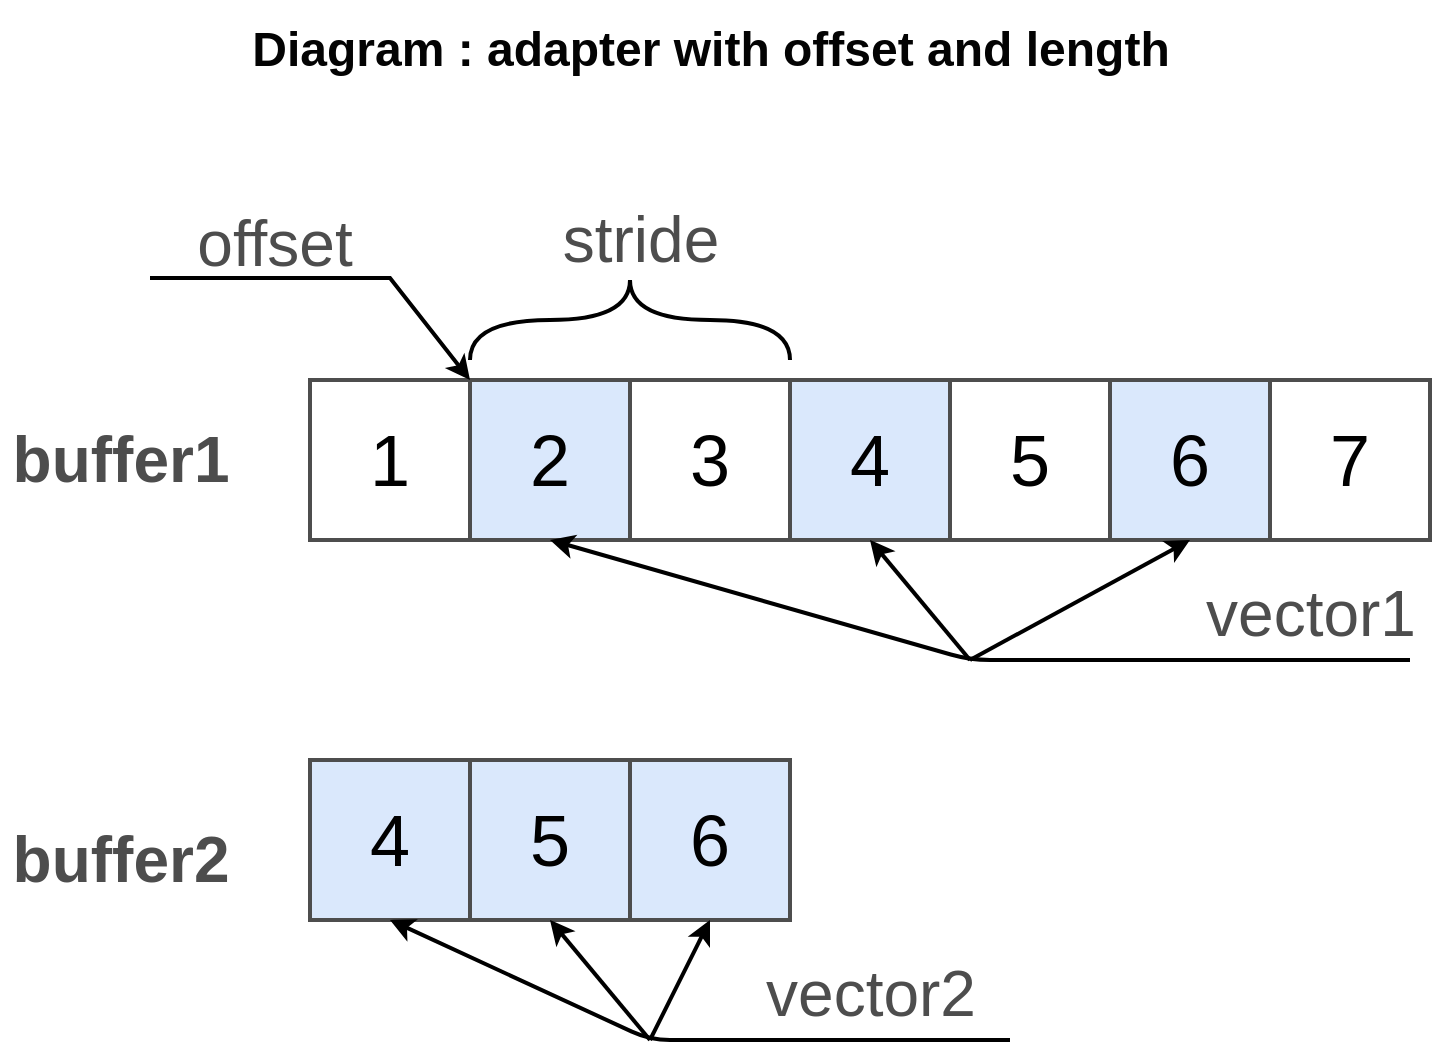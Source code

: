 <mxfile version="9.1.0" type="device" pages="3" userAgent="Mozilla/5.0 (Windows NT 10.0; Win64; x64) AppleWebKit/537.36 (KHTML, like Gecko) Atom/1.45.0 Chrome/69.0.35.128 Electron/4.2.7 Safari/537.36" editor="www.draw.io"><diagram id="aTM8LPScuUAz38lEN0Za" name="FromRangeAndStride"><mxGraphModel dx="652" dy="628" grid="1" gridSize="10" guides="1" tooltips="1" connect="1" arrows="1" fold="1" page="1" pageScale="1" pageWidth="850" pageHeight="1100" background="#ffffff" math="0" shadow="0"><root><mxCell id="0"/><mxCell id="1" parent="0"/><mxCell id="53pj-5W00oCU04HnvwH--1" value="1" style="whiteSpace=wrap;html=1;aspect=fixed;strokeWidth=2;fontSize=36;strokeColor=#4D4D4D;" parent="1" vertex="1"><mxGeometry x="200" y="200" width="80" height="80" as="geometry"/></mxCell><mxCell id="53pj-5W00oCU04HnvwH--2" value="2" style="whiteSpace=wrap;html=1;aspect=fixed;strokeWidth=2;fontSize=36;fillColor=#dae8fc;strokeColor=#4D4D4D;" parent="1" vertex="1"><mxGeometry x="280" y="200" width="80" height="80" as="geometry"/></mxCell><mxCell id="53pj-5W00oCU04HnvwH--3" value="3" style="whiteSpace=wrap;html=1;aspect=fixed;strokeWidth=2;fontSize=36;strokeColor=#4D4D4D;" parent="1" vertex="1"><mxGeometry x="360" y="200" width="80" height="80" as="geometry"/></mxCell><mxCell id="53pj-5W00oCU04HnvwH--4" value="4" style="whiteSpace=wrap;html=1;aspect=fixed;strokeWidth=2;fontSize=36;fillColor=#dae8fc;strokeColor=#4D4D4D;" parent="1" vertex="1"><mxGeometry x="440" y="200" width="80" height="80" as="geometry"/></mxCell><mxCell id="53pj-5W00oCU04HnvwH--5" value="5" style="whiteSpace=wrap;html=1;aspect=fixed;strokeWidth=2;fontSize=36;strokeColor=#4D4D4D;" parent="1" vertex="1"><mxGeometry x="520" y="200" width="80" height="80" as="geometry"/></mxCell><mxCell id="53pj-5W00oCU04HnvwH--6" value="6" style="whiteSpace=wrap;html=1;aspect=fixed;strokeWidth=2;fontSize=36;fillColor=#dae8fc;strokeColor=#4D4D4D;" parent="1" vertex="1"><mxGeometry x="600" y="200" width="80" height="80" as="geometry"/></mxCell><mxCell id="53pj-5W00oCU04HnvwH--7" value="7" style="whiteSpace=wrap;html=1;aspect=fixed;strokeWidth=2;fontSize=36;strokeColor=#4D4D4D;" parent="1" vertex="1"><mxGeometry x="680" y="200" width="80" height="80" as="geometry"/></mxCell><mxCell id="53pj-5W00oCU04HnvwH--8" value="4" style="whiteSpace=wrap;html=1;aspect=fixed;strokeWidth=2;fontSize=36;fillColor=#dae8fc;strokeColor=#4D4D4D;" parent="1" vertex="1"><mxGeometry x="200" y="390" width="80" height="80" as="geometry"/></mxCell><mxCell id="53pj-5W00oCU04HnvwH--9" value="5" style="whiteSpace=wrap;html=1;aspect=fixed;strokeWidth=2;fontSize=36;fillColor=#dae8fc;strokeColor=#4D4D4D;" parent="1" vertex="1"><mxGeometry x="280" y="390" width="80" height="80" as="geometry"/></mxCell><mxCell id="53pj-5W00oCU04HnvwH--10" value="6" style="whiteSpace=wrap;html=1;aspect=fixed;strokeWidth=2;fontSize=36;fillColor=#dae8fc;strokeColor=#4D4D4D;" parent="1" vertex="1"><mxGeometry x="360" y="390" width="80" height="80" as="geometry"/></mxCell><mxCell id="53pj-5W00oCU04HnvwH--11" value="buffer2" style="text;html=1;align=center;verticalAlign=middle;resizable=0;points=[];autosize=1;fontSize=32;fontColor=#4D4D4D;fontStyle=1" parent="1" vertex="1"><mxGeometry x="45" y="420" width="120" height="40" as="geometry"/></mxCell><mxCell id="53pj-5W00oCU04HnvwH--12" value="buffer1" style="text;html=1;align=center;verticalAlign=middle;resizable=0;points=[];autosize=1;fontSize=32;fontColor=#4D4D4D;fontStyle=1" parent="1" vertex="1"><mxGeometry x="45" y="220" width="120" height="40" as="geometry"/></mxCell><mxCell id="eV_iuUyqOxmegbtJqlsC-6" value="" style="endArrow=classic;html=1;strokeWidth=2;fontSize=36;fontColor=#4D4D4D;entryX=0;entryY=0;entryDx=0;entryDy=0;rounded=0;" parent="1" target="53pj-5W00oCU04HnvwH--2" edge="1"><mxGeometry width="50" height="50" relative="1" as="geometry"><mxPoint x="120" y="149" as="sourcePoint"/><mxPoint x="280" y="189" as="targetPoint"/><Array as="points"><mxPoint x="240" y="149"/></Array></mxGeometry></mxCell><mxCell id="eV_iuUyqOxmegbtJqlsC-7" value="offset" style="text;html=1;align=center;verticalAlign=middle;resizable=0;points=[];autosize=1;fontSize=32;fontColor=#4D4D4D;" parent="1" vertex="1"><mxGeometry x="137" y="112" width="90" height="40" as="geometry"/></mxCell><mxCell id="eV_iuUyqOxmegbtJqlsC-8" value="" style="endArrow=none;html=1;strokeWidth=2;fontSize=32;fontColor=#4D4D4D;curved=1;" parent="1" edge="1"><mxGeometry width="50" height="50" relative="1" as="geometry"><mxPoint x="280" y="190" as="sourcePoint"/><mxPoint x="360" y="150" as="targetPoint"/><Array as="points"><mxPoint x="280" y="170"/><mxPoint x="360" y="170"/></Array></mxGeometry></mxCell><mxCell id="eV_iuUyqOxmegbtJqlsC-9" value="" style="endArrow=none;html=1;strokeWidth=2;fontSize=32;fontColor=#4D4D4D;curved=1;" parent="1" edge="1"><mxGeometry width="50" height="50" relative="1" as="geometry"><mxPoint x="360" y="150" as="sourcePoint"/><mxPoint x="440" y="190" as="targetPoint"/><Array as="points"><mxPoint x="360" y="170"/><mxPoint x="440" y="170"/></Array></mxGeometry></mxCell><mxCell id="eV_iuUyqOxmegbtJqlsC-10" value="stride" style="text;html=1;align=center;verticalAlign=middle;resizable=0;points=[];autosize=1;fontSize=32;fontColor=#4D4D4D;" parent="1" vertex="1"><mxGeometry x="320" y="110" width="90" height="40" as="geometry"/></mxCell><mxCell id="eV_iuUyqOxmegbtJqlsC-13" value="" style="endArrow=classic;html=1;strokeWidth=2;fontSize=32;fontColor=#4D4D4D;entryX=0.5;entryY=1;entryDx=0;entryDy=0;" parent="1" target="53pj-5W00oCU04HnvwH--2" edge="1"><mxGeometry width="50" height="50" relative="1" as="geometry"><mxPoint x="750" y="340" as="sourcePoint"/><mxPoint x="400" y="320" as="targetPoint"/><Array as="points"><mxPoint x="530" y="340"/></Array></mxGeometry></mxCell><mxCell id="lt7U9gZc8e1oX0yaDajk-1" value="vector1" style="text;html=1;align=center;verticalAlign=middle;resizable=0;points=[];autosize=1;fontSize=32;fontColor=#4D4D4D;" parent="1" vertex="1"><mxGeometry x="640" y="297" width="120" height="40" as="geometry"/></mxCell><mxCell id="lt7U9gZc8e1oX0yaDajk-2" value="" style="endArrow=classic;html=1;strokeWidth=2;fontSize=32;fontColor=#4D4D4D;entryX=0.5;entryY=1;entryDx=0;entryDy=0;" parent="1" target="53pj-5W00oCU04HnvwH--6" edge="1"><mxGeometry width="50" height="50" relative="1" as="geometry"><mxPoint x="530" y="340" as="sourcePoint"/><mxPoint x="400" y="320" as="targetPoint"/></mxGeometry></mxCell><mxCell id="lt7U9gZc8e1oX0yaDajk-3" value="" style="endArrow=classic;html=1;strokeWidth=2;fontSize=32;fontColor=#4D4D4D;entryX=0.5;entryY=1;entryDx=0;entryDy=0;" parent="1" target="53pj-5W00oCU04HnvwH--4" edge="1"><mxGeometry width="50" height="50" relative="1" as="geometry"><mxPoint x="530" y="340" as="sourcePoint"/><mxPoint x="400" y="320" as="targetPoint"/></mxGeometry></mxCell><mxCell id="lt7U9gZc8e1oX0yaDajk-7" value="" style="endArrow=classic;html=1;strokeWidth=2;fontSize=32;fontColor=#4D4D4D;entryX=0.5;entryY=1;entryDx=0;entryDy=0;" parent="1" target="53pj-5W00oCU04HnvwH--8" edge="1"><mxGeometry width="50" height="50" relative="1" as="geometry"><mxPoint x="550" y="530" as="sourcePoint"/><mxPoint x="160" y="470" as="targetPoint"/><Array as="points"><mxPoint x="370" y="530"/></Array></mxGeometry></mxCell><mxCell id="lt7U9gZc8e1oX0yaDajk-8" value="vector2" style="text;html=1;align=center;verticalAlign=middle;resizable=0;points=[];autosize=1;fontSize=32;fontColor=#4D4D4D;" parent="1" vertex="1"><mxGeometry x="420" y="487" width="120" height="40" as="geometry"/></mxCell><mxCell id="lt7U9gZc8e1oX0yaDajk-9" value="" style="endArrow=classic;html=1;strokeWidth=2;fontSize=32;fontColor=#4D4D4D;entryX=0.5;entryY=1;entryDx=0;entryDy=0;" parent="1" target="53pj-5W00oCU04HnvwH--10" edge="1"><mxGeometry width="50" height="50" relative="1" as="geometry"><mxPoint x="370" y="530" as="sourcePoint"/><mxPoint x="480" y="470" as="targetPoint"/></mxGeometry></mxCell><mxCell id="lt7U9gZc8e1oX0yaDajk-10" value="" style="endArrow=classic;html=1;strokeWidth=2;fontSize=32;fontColor=#4D4D4D;entryX=0.5;entryY=1;entryDx=0;entryDy=0;" parent="1" edge="1"><mxGeometry width="50" height="50" relative="1" as="geometry"><mxPoint x="370" y="530" as="sourcePoint"/><mxPoint x="320" y="470" as="targetPoint"/></mxGeometry></mxCell><mxCell id="7WJYXyyMlLUd7mnSgPP5-2" value="Diagram : adapter with offset and length" style="text;html=1;align=center;verticalAlign=middle;resizable=0;points=[];autosize=1;fontSize=24;fontColor=#030303;fontStyle=1" parent="1" vertex="1"><mxGeometry x="50" y="10" width="700" height="50" as="geometry"/></mxCell></root></mxGraphModel></diagram><diagram name="FromRange" id="bXvZFqz2LSWvyvdoQtDF"><mxGraphModel dx="652" dy="628" grid="1" gridSize="10" guides="1" tooltips="1" connect="1" arrows="1" fold="1" page="1" pageScale="1" pageWidth="850" pageHeight="1100" background="#ffffff" math="0" shadow="0"><root><mxCell id="eY-z9hMlgtOzDPUO8n12-0"/><mxCell id="eY-z9hMlgtOzDPUO8n12-1" parent="eY-z9hMlgtOzDPUO8n12-0"/><mxCell id="eY-z9hMlgtOzDPUO8n12-2" value="1" style="whiteSpace=wrap;html=1;aspect=fixed;strokeWidth=2;fontSize=36;strokeColor=#4D4D4D;" parent="eY-z9hMlgtOzDPUO8n12-1" vertex="1"><mxGeometry x="200" y="200" width="80" height="80" as="geometry"/></mxCell><mxCell id="eY-z9hMlgtOzDPUO8n12-3" value="2" style="whiteSpace=wrap;html=1;aspect=fixed;strokeWidth=2;fontSize=36;fillColor=#dae8fc;strokeColor=#4D4D4D;" parent="eY-z9hMlgtOzDPUO8n12-1" vertex="1"><mxGeometry x="280" y="200" width="80" height="80" as="geometry"/></mxCell><mxCell id="eY-z9hMlgtOzDPUO8n12-4" value="3" style="whiteSpace=wrap;html=1;aspect=fixed;strokeWidth=2;fontSize=36;strokeColor=#4D4D4D;fillColor=#dae8fc;" parent="eY-z9hMlgtOzDPUO8n12-1" vertex="1"><mxGeometry x="360" y="200" width="80" height="80" as="geometry"/></mxCell><mxCell id="eY-z9hMlgtOzDPUO8n12-5" value="4" style="whiteSpace=wrap;html=1;aspect=fixed;strokeWidth=2;fontSize=36;fillColor=#dae8fc;strokeColor=#4D4D4D;" parent="eY-z9hMlgtOzDPUO8n12-1" vertex="1"><mxGeometry x="440" y="200" width="80" height="80" as="geometry"/></mxCell><mxCell id="eY-z9hMlgtOzDPUO8n12-6" value="5" style="whiteSpace=wrap;html=1;aspect=fixed;strokeWidth=2;fontSize=36;strokeColor=#4D4D4D;" parent="eY-z9hMlgtOzDPUO8n12-1" vertex="1"><mxGeometry x="520" y="200" width="80" height="80" as="geometry"/></mxCell><mxCell id="eY-z9hMlgtOzDPUO8n12-7" value="6" style="whiteSpace=wrap;html=1;aspect=fixed;strokeWidth=2;fontSize=36;" parent="eY-z9hMlgtOzDPUO8n12-1" vertex="1"><mxGeometry x="600" y="200" width="80" height="80" as="geometry"/></mxCell><mxCell id="eY-z9hMlgtOzDPUO8n12-8" value="7" style="whiteSpace=wrap;html=1;aspect=fixed;strokeWidth=2;fontSize=36;strokeColor=#4D4D4D;" parent="eY-z9hMlgtOzDPUO8n12-1" vertex="1"><mxGeometry x="680" y="200" width="80" height="80" as="geometry"/></mxCell><mxCell id="eY-z9hMlgtOzDPUO8n12-9" value="4" style="whiteSpace=wrap;html=1;aspect=fixed;strokeWidth=2;fontSize=36;fillColor=#dae8fc;strokeColor=#4D4D4D;" parent="eY-z9hMlgtOzDPUO8n12-1" vertex="1"><mxGeometry x="200" y="390" width="80" height="80" as="geometry"/></mxCell><mxCell id="eY-z9hMlgtOzDPUO8n12-10" value="5" style="whiteSpace=wrap;html=1;aspect=fixed;strokeWidth=2;fontSize=36;fillColor=#dae8fc;strokeColor=#4D4D4D;" parent="eY-z9hMlgtOzDPUO8n12-1" vertex="1"><mxGeometry x="280" y="390" width="80" height="80" as="geometry"/></mxCell><mxCell id="eY-z9hMlgtOzDPUO8n12-11" value="6" style="whiteSpace=wrap;html=1;aspect=fixed;strokeWidth=2;fontSize=36;fillColor=#dae8fc;strokeColor=#4D4D4D;" parent="eY-z9hMlgtOzDPUO8n12-1" vertex="1"><mxGeometry x="360" y="390" width="80" height="80" as="geometry"/></mxCell><mxCell id="eY-z9hMlgtOzDPUO8n12-14" value="" style="endArrow=classic;html=1;strokeWidth=2;fontSize=36;fontColor=#4D4D4D;entryX=0;entryY=0;entryDx=0;entryDy=0;rounded=0;" parent="eY-z9hMlgtOzDPUO8n12-1" target="eY-z9hMlgtOzDPUO8n12-3" edge="1"><mxGeometry width="50" height="50" relative="1" as="geometry"><mxPoint x="120" y="149" as="sourcePoint"/><mxPoint x="280" y="189" as="targetPoint"/><Array as="points"><mxPoint x="240" y="149"/></Array></mxGeometry></mxCell><mxCell id="eY-z9hMlgtOzDPUO8n12-15" value="offset" style="text;html=1;align=center;verticalAlign=middle;resizable=0;points=[];autosize=1;fontSize=32;fontColor=#4D4D4D;" parent="eY-z9hMlgtOzDPUO8n12-1" vertex="1"><mxGeometry x="137" y="112" width="90" height="40" as="geometry"/></mxCell><mxCell id="eY-z9hMlgtOzDPUO8n12-23" value="" style="endArrow=classic;html=1;strokeWidth=2;fontSize=32;fontColor=#4D4D4D;entryX=0.5;entryY=1;entryDx=0;entryDy=0;" parent="eY-z9hMlgtOzDPUO8n12-1" target="eY-z9hMlgtOzDPUO8n12-9" edge="1"><mxGeometry width="50" height="50" relative="1" as="geometry"><mxPoint x="550" y="530" as="sourcePoint"/><mxPoint x="160" y="470" as="targetPoint"/><Array as="points"><mxPoint x="370" y="530"/></Array></mxGeometry></mxCell><mxCell id="eY-z9hMlgtOzDPUO8n12-24" value="vector2" style="text;html=1;align=center;verticalAlign=middle;resizable=0;points=[];autosize=1;fontSize=32;fontColor=#4D4D4D;" parent="eY-z9hMlgtOzDPUO8n12-1" vertex="1"><mxGeometry x="420" y="487" width="120" height="40" as="geometry"/></mxCell><mxCell id="eY-z9hMlgtOzDPUO8n12-25" value="" style="endArrow=classic;html=1;strokeWidth=2;fontSize=32;fontColor=#4D4D4D;entryX=0.5;entryY=1;entryDx=0;entryDy=0;" parent="eY-z9hMlgtOzDPUO8n12-1" target="eY-z9hMlgtOzDPUO8n12-11" edge="1"><mxGeometry width="50" height="50" relative="1" as="geometry"><mxPoint x="370" y="530" as="sourcePoint"/><mxPoint x="480" y="470" as="targetPoint"/></mxGeometry></mxCell><mxCell id="eY-z9hMlgtOzDPUO8n12-26" value="" style="endArrow=classic;html=1;strokeWidth=2;fontSize=32;fontColor=#4D4D4D;entryX=0.5;entryY=1;entryDx=0;entryDy=0;" parent="eY-z9hMlgtOzDPUO8n12-1" edge="1"><mxGeometry width="50" height="50" relative="1" as="geometry"><mxPoint x="370" y="530" as="sourcePoint"/><mxPoint x="320" y="470" as="targetPoint"/></mxGeometry></mxCell><mxCell id="H-1cIdI4VjZk2o8cDhRt-0" value="" style="endArrow=classic;html=1;strokeWidth=2;fontSize=32;fontColor=#4D4D4D;entryX=0.5;entryY=1;entryDx=0;entryDy=0;" parent="eY-z9hMlgtOzDPUO8n12-1" edge="1"><mxGeometry width="50" height="50" relative="1" as="geometry"><mxPoint x="630" y="340" as="sourcePoint"/><mxPoint x="320" y="280" as="targetPoint"/><Array as="points"><mxPoint x="450" y="340"/></Array></mxGeometry></mxCell><mxCell id="H-1cIdI4VjZk2o8cDhRt-1" value="vector1" style="text;html=1;align=center;verticalAlign=middle;resizable=0;points=[];autosize=1;fontSize=32;fontColor=#4D4D4D;" parent="eY-z9hMlgtOzDPUO8n12-1" vertex="1"><mxGeometry x="500" y="297" width="120" height="40" as="geometry"/></mxCell><mxCell id="H-1cIdI4VjZk2o8cDhRt-2" value="" style="endArrow=classic;html=1;strokeWidth=2;fontSize=32;fontColor=#4D4D4D;entryX=0.5;entryY=1;entryDx=0;entryDy=0;" parent="eY-z9hMlgtOzDPUO8n12-1" edge="1"><mxGeometry width="50" height="50" relative="1" as="geometry"><mxPoint x="450" y="340" as="sourcePoint"/><mxPoint x="480" y="280" as="targetPoint"/></mxGeometry></mxCell><mxCell id="H-1cIdI4VjZk2o8cDhRt-3" value="" style="endArrow=classic;html=1;strokeWidth=2;fontSize=32;fontColor=#4D4D4D;entryX=0.5;entryY=1;entryDx=0;entryDy=0;" parent="eY-z9hMlgtOzDPUO8n12-1" edge="1"><mxGeometry width="50" height="50" relative="1" as="geometry"><mxPoint x="450" y="340" as="sourcePoint"/><mxPoint x="400" y="280" as="targetPoint"/></mxGeometry></mxCell><mxCell id="K6bCnioccFZKuRo0ImA5-0" value="buffer2" style="text;html=1;align=center;verticalAlign=middle;resizable=0;points=[];autosize=1;fontSize=32;fontColor=#4D4D4D;fontStyle=1" parent="eY-z9hMlgtOzDPUO8n12-1" vertex="1"><mxGeometry x="45" y="415" width="120" height="40" as="geometry"/></mxCell><mxCell id="K6bCnioccFZKuRo0ImA5-1" value="buffer1" style="text;html=1;align=center;verticalAlign=middle;resizable=0;points=[];autosize=1;fontSize=32;fontColor=#4D4D4D;fontStyle=1" parent="eY-z9hMlgtOzDPUO8n12-1" vertex="1"><mxGeometry x="45" y="220" width="120" height="40" as="geometry"/></mxCell><mxCell id="K6bCnioccFZKuRo0ImA5-2" value="Diagram : adapter with stride" style="text;html=1;align=center;verticalAlign=middle;resizable=0;points=[];autosize=1;fontSize=24;fontColor=#080808;fontStyle=1" parent="eY-z9hMlgtOzDPUO8n12-1" vertex="1"><mxGeometry x="170" y="40" width="510" height="50" as="geometry"/></mxCell></root></mxGraphModel></diagram><diagram id="rYY_G4lO-OoI_OlC9Ofb" name="Variant 2"><mxGraphModel dx="3149" dy="1774" grid="1" gridSize="10" guides="1" tooltips="1" connect="1" arrows="1" fold="1" page="1" pageScale="1" pageWidth="850" pageHeight="1100" math="0" shadow="0"><root><mxCell id="waDRHq82gfWnb44cK3Ig-0"/><mxCell id="waDRHq82gfWnb44cK3Ig-1" parent="waDRHq82gfWnb44cK3Ig-0"/><mxCell id="waDRHq82gfWnb44cK3Ig-2" value="1" style="whiteSpace=wrap;html=1;aspect=fixed;strokeWidth=2;fontSize=36;strokeColor=#4D4D4D;" vertex="1" parent="waDRHq82gfWnb44cK3Ig-1"><mxGeometry x="200" y="200" width="80" height="80" as="geometry"/></mxCell><mxCell id="waDRHq82gfWnb44cK3Ig-3" value="2" style="whiteSpace=wrap;html=1;aspect=fixed;strokeWidth=2;fontSize=36;fillColor=#dae8fc;strokeColor=#4D4D4D;" vertex="1" parent="waDRHq82gfWnb44cK3Ig-1"><mxGeometry x="280" y="200" width="80" height="80" as="geometry"/></mxCell><mxCell id="waDRHq82gfWnb44cK3Ig-4" value="3" style="whiteSpace=wrap;html=1;aspect=fixed;strokeWidth=2;fontSize=36;strokeColor=#4D4D4D;" vertex="1" parent="waDRHq82gfWnb44cK3Ig-1"><mxGeometry x="360" y="200" width="80" height="80" as="geometry"/></mxCell><mxCell id="waDRHq82gfWnb44cK3Ig-5" value="4" style="whiteSpace=wrap;html=1;aspect=fixed;strokeWidth=2;fontSize=36;fillColor=#dae8fc;strokeColor=#4D4D4D;" vertex="1" parent="waDRHq82gfWnb44cK3Ig-1"><mxGeometry x="440" y="200" width="80" height="80" as="geometry"/></mxCell><mxCell id="waDRHq82gfWnb44cK3Ig-6" value="5" style="whiteSpace=wrap;html=1;aspect=fixed;strokeWidth=2;fontSize=36;strokeColor=#4D4D4D;" vertex="1" parent="waDRHq82gfWnb44cK3Ig-1"><mxGeometry x="520" y="200" width="80" height="80" as="geometry"/></mxCell><mxCell id="waDRHq82gfWnb44cK3Ig-7" value="6" style="whiteSpace=wrap;html=1;aspect=fixed;strokeWidth=2;fontSize=36;fillColor=#dae8fc;strokeColor=#4D4D4D;" vertex="1" parent="waDRHq82gfWnb44cK3Ig-1"><mxGeometry x="600" y="200" width="80" height="80" as="geometry"/></mxCell><mxCell id="waDRHq82gfWnb44cK3Ig-8" value="7" style="whiteSpace=wrap;html=1;aspect=fixed;strokeWidth=2;fontSize=36;strokeColor=#4D4D4D;" vertex="1" parent="waDRHq82gfWnb44cK3Ig-1"><mxGeometry x="680" y="200" width="80" height="80" as="geometry"/></mxCell><mxCell id="waDRHq82gfWnb44cK3Ig-9" value="4" style="whiteSpace=wrap;html=1;aspect=fixed;strokeWidth=2;fontSize=36;fillColor=#dae8fc;strokeColor=#4D4D4D;" vertex="1" parent="waDRHq82gfWnb44cK3Ig-1"><mxGeometry x="372.5" y="430" width="80" height="80" as="geometry"/></mxCell><mxCell id="waDRHq82gfWnb44cK3Ig-10" value="5" style="whiteSpace=wrap;html=1;aspect=fixed;strokeWidth=2;fontSize=36;fillColor=#dae8fc;strokeColor=#4D4D4D;" vertex="1" parent="waDRHq82gfWnb44cK3Ig-1"><mxGeometry x="452.5" y="430" width="80" height="80" as="geometry"/></mxCell><mxCell id="waDRHq82gfWnb44cK3Ig-11" value="6" style="whiteSpace=wrap;html=1;aspect=fixed;strokeWidth=2;fontSize=36;fillColor=#dae8fc;strokeColor=#4D4D4D;" vertex="1" parent="waDRHq82gfWnb44cK3Ig-1"><mxGeometry x="532.5" y="430" width="80" height="80" as="geometry"/></mxCell><mxCell id="waDRHq82gfWnb44cK3Ig-12" value="buffer2" style="text;html=1;align=center;verticalAlign=middle;resizable=0;points=[];autosize=1;fontSize=36;fontColor=#4D4D4D;fontStyle=1" vertex="1" parent="waDRHq82gfWnb44cK3Ig-1"><mxGeometry x="527.5" y="370" width="140" height="50" as="geometry"/></mxCell><mxCell id="waDRHq82gfWnb44cK3Ig-13" value="buffer1" style="text;html=1;align=center;verticalAlign=middle;resizable=0;points=[];autosize=1;fontSize=36;fontColor=#4D4D4D;fontStyle=1" vertex="1" parent="waDRHq82gfWnb44cK3Ig-1"><mxGeometry x="680" y="130" width="140" height="50" as="geometry"/></mxCell><mxCell id="UFrpNi8Ocu_w9hDEVaIb-0" value="" style="endArrow=classic;html=1;strokeWidth=2;fontSize=36;fontColor=#4D4D4D;rounded=0;flipH=0;" edge="1" parent="waDRHq82gfWnb44cK3Ig-1"><mxGeometry width="50" height="50" relative="1" as="geometry"><mxPoint x="120" y="330" as="sourcePoint"/><mxPoint x="280" y="280" as="targetPoint"/><Array as="points"><mxPoint x="240" y="330"/></Array></mxGeometry></mxCell><mxCell id="UFrpNi8Ocu_w9hDEVaIb-1" value="offset" style="text;html=1;align=center;verticalAlign=middle;resizable=0;points=[];autosize=1;fontSize=32;fontColor=#4D4D4D;flipH=0;" vertex="1" parent="waDRHq82gfWnb44cK3Ig-1"><mxGeometry x="130" y="290" width="90" height="40" as="geometry"/></mxCell><mxCell id="UFrpNi8Ocu_w9hDEVaIb-2" value="" style="endArrow=none;html=1;strokeWidth=2;fontSize=32;fontColor=#4D4D4D;curved=1;flipH=1;" edge="1" parent="waDRHq82gfWnb44cK3Ig-1"><mxGeometry width="50" height="50" relative="1" as="geometry"><mxPoint x="280" y="321" as="sourcePoint"/><mxPoint x="360" y="281" as="targetPoint"/><Array as="points"><mxPoint x="280" y="301"/><mxPoint x="360" y="301"/></Array></mxGeometry></mxCell><mxCell id="UFrpNi8Ocu_w9hDEVaIb-3" value="" style="endArrow=none;html=1;strokeWidth=2;fontSize=32;fontColor=#4D4D4D;curved=1;flipH=1;" edge="1" parent="waDRHq82gfWnb44cK3Ig-1"><mxGeometry width="50" height="50" relative="1" as="geometry"><mxPoint x="360" y="281" as="sourcePoint"/><mxPoint x="440" y="321" as="targetPoint"/><Array as="points"><mxPoint x="360" y="301"/><mxPoint x="440" y="301"/></Array></mxGeometry></mxCell><mxCell id="UFrpNi8Ocu_w9hDEVaIb-4" value="stride" style="text;html=1;align=center;verticalAlign=middle;resizable=0;points=[];autosize=1;fontSize=32;fontColor=#4D4D4D;flipH=1;" vertex="1" parent="waDRHq82gfWnb44cK3Ig-1"><mxGeometry x="310" y="320" width="90" height="40" as="geometry"/></mxCell><mxCell id="fqwlYQF7bGfiTBEhEbcF-0" value="" style="endArrow=classic;html=1;strokeWidth=2;fontSize=32;fontColor=#4D4D4D;entryX=0.5;entryY=0;entryDx=0;entryDy=0;rounded=0;" edge="1" parent="waDRHq82gfWnb44cK3Ig-1" target="waDRHq82gfWnb44cK3Ig-3"><mxGeometry width="50" height="50" relative="1" as="geometry"><mxPoint x="190" y="160" as="sourcePoint"/><mxPoint x="320" y="280" as="targetPoint"/><Array as="points"><mxPoint x="400" y="160"/></Array></mxGeometry></mxCell><mxCell id="fqwlYQF7bGfiTBEhEbcF-1" value="vector1" style="text;html=1;align=center;verticalAlign=middle;resizable=0;points=[];autosize=1;fontSize=32;fontColor=#4D4D4D;" vertex="1" parent="waDRHq82gfWnb44cK3Ig-1"><mxGeometry x="240" y="100" width="120" height="40" as="geometry"/></mxCell><mxCell id="fqwlYQF7bGfiTBEhEbcF-2" value="" style="endArrow=classic;html=1;strokeWidth=2;fontSize=32;fontColor=#4D4D4D;entryX=0.5;entryY=0;entryDx=0;entryDy=0;" edge="1" parent="waDRHq82gfWnb44cK3Ig-1" target="waDRHq82gfWnb44cK3Ig-7"><mxGeometry width="50" height="50" relative="1" as="geometry"><mxPoint x="400" y="160" as="sourcePoint"/><mxPoint x="640" y="280" as="targetPoint"/></mxGeometry></mxCell><mxCell id="fqwlYQF7bGfiTBEhEbcF-3" value="" style="endArrow=classic;html=1;strokeWidth=2;fontSize=32;fontColor=#4D4D4D;entryX=0.5;entryY=0;entryDx=0;entryDy=0;" edge="1" parent="waDRHq82gfWnb44cK3Ig-1" target="waDRHq82gfWnb44cK3Ig-5"><mxGeometry width="50" height="50" relative="1" as="geometry"><mxPoint x="400" y="160" as="sourcePoint"/><mxPoint x="480" y="280" as="targetPoint"/></mxGeometry></mxCell><mxCell id="5YSCRtD-Q8HYeAlTs9oG-0" value="" style="endArrow=classic;html=1;strokeWidth=2;fontSize=32;fontColor=#4D4D4D;entryX=0.5;entryY=1;entryDx=0;entryDy=0;rounded=0;" edge="1" parent="waDRHq82gfWnb44cK3Ig-1"><mxGeometry width="50" height="50" relative="1" as="geometry"><mxPoint x="292.5" y="570" as="sourcePoint"/><mxPoint x="412.5" y="511" as="targetPoint"/><Array as="points"><mxPoint x="462.5" y="571"/></Array></mxGeometry></mxCell><mxCell id="5YSCRtD-Q8HYeAlTs9oG-1" value="vector1" style="text;html=1;align=center;verticalAlign=middle;resizable=0;points=[];autosize=1;fontSize=32;fontColor=#4D4D4D;" vertex="1" parent="waDRHq82gfWnb44cK3Ig-1"><mxGeometry x="292.5" y="528" width="120" height="40" as="geometry"/></mxCell><mxCell id="5YSCRtD-Q8HYeAlTs9oG-2" value="" style="endArrow=classic;html=1;strokeWidth=2;fontSize=32;fontColor=#4D4D4D;entryX=0.5;entryY=1;entryDx=0;entryDy=0;" edge="1" parent="waDRHq82gfWnb44cK3Ig-1"><mxGeometry width="50" height="50" relative="1" as="geometry"><mxPoint x="462.5" y="571" as="sourcePoint"/><mxPoint x="572.5" y="511" as="targetPoint"/></mxGeometry></mxCell><mxCell id="5YSCRtD-Q8HYeAlTs9oG-3" value="" style="endArrow=classic;html=1;strokeWidth=2;fontSize=32;fontColor=#4D4D4D;entryX=0.5;entryY=1;entryDx=0;entryDy=0;" edge="1" parent="waDRHq82gfWnb44cK3Ig-1"><mxGeometry width="50" height="50" relative="1" as="geometry"><mxPoint x="462.5" y="571" as="sourcePoint"/><mxPoint x="492.5" y="511" as="targetPoint"/></mxGeometry></mxCell></root></mxGraphModel></diagram></mxfile>